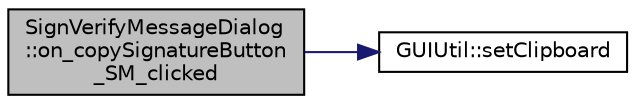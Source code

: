 digraph "SignVerifyMessageDialog::on_copySignatureButton_SM_clicked"
{
  edge [fontname="Helvetica",fontsize="10",labelfontname="Helvetica",labelfontsize="10"];
  node [fontname="Helvetica",fontsize="10",shape=record];
  rankdir="LR";
  Node37 [label="SignVerifyMessageDialog\l::on_copySignatureButton\l_SM_clicked",height=0.2,width=0.4,color="black", fillcolor="grey75", style="filled", fontcolor="black"];
  Node37 -> Node38 [color="midnightblue",fontsize="10",style="solid",fontname="Helvetica"];
  Node38 [label="GUIUtil::setClipboard",height=0.2,width=0.4,color="black", fillcolor="white", style="filled",URL="$namespace_g_u_i_util.html#aef655b19f129179ca32f11a4d0da1a07"];
}

